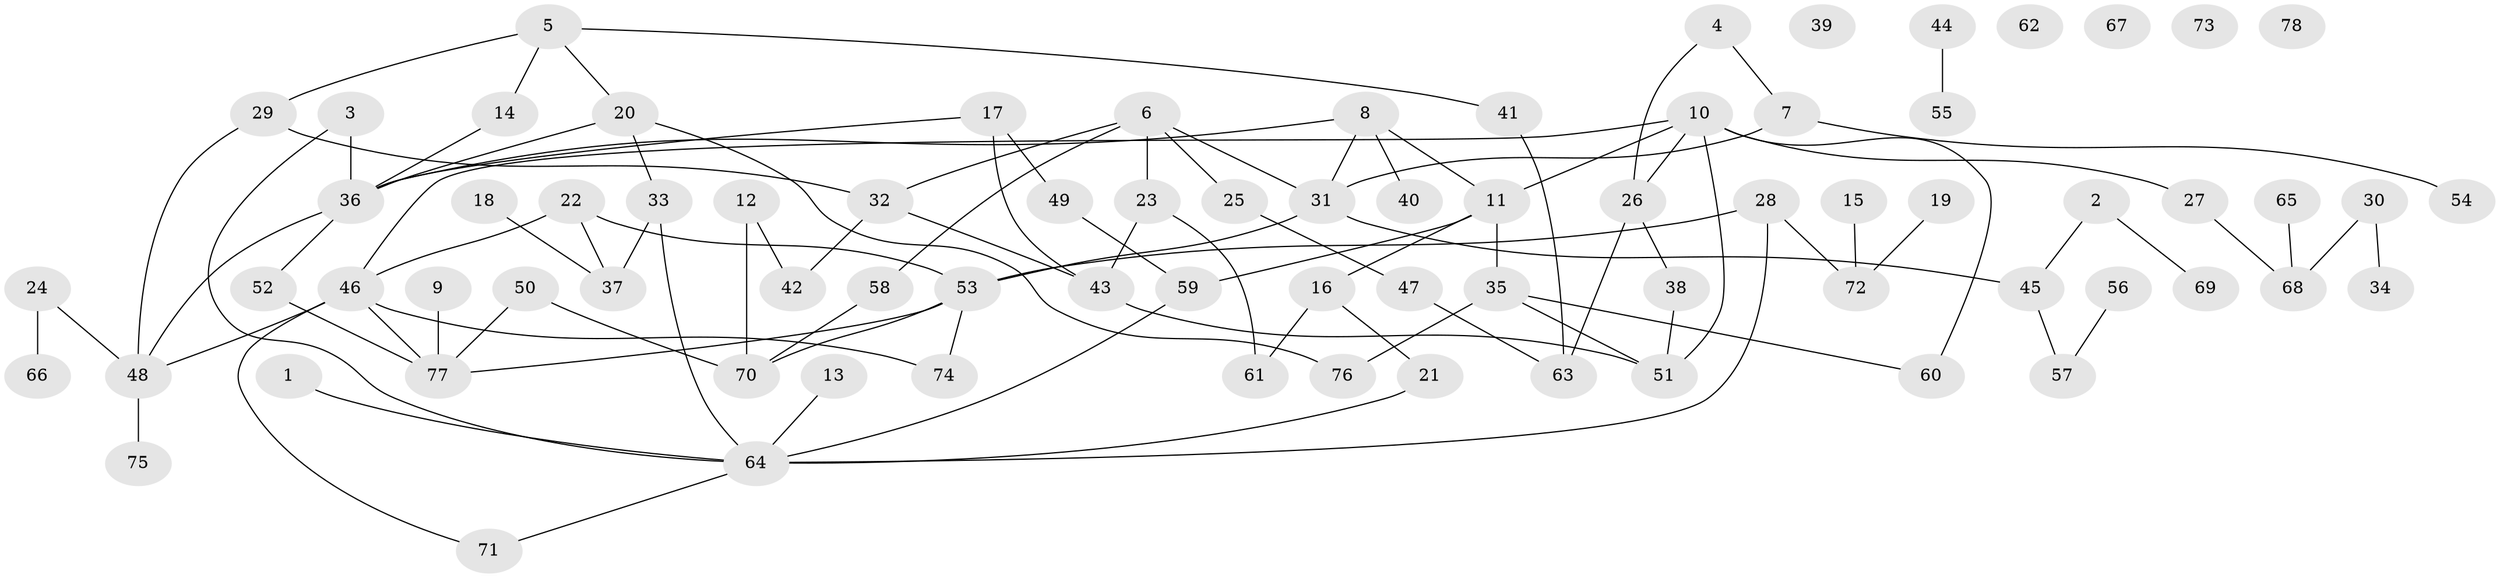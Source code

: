 // coarse degree distribution, {7: 0.03125, 2: 0.25, 9: 0.03125, 8: 0.0625, 3: 0.15625, 1: 0.1875, 5: 0.03125, 10: 0.03125, 0: 0.1875, 4: 0.03125}
// Generated by graph-tools (version 1.1) at 2025/16/03/04/25 18:16:26]
// undirected, 78 vertices, 100 edges
graph export_dot {
graph [start="1"]
  node [color=gray90,style=filled];
  1;
  2;
  3;
  4;
  5;
  6;
  7;
  8;
  9;
  10;
  11;
  12;
  13;
  14;
  15;
  16;
  17;
  18;
  19;
  20;
  21;
  22;
  23;
  24;
  25;
  26;
  27;
  28;
  29;
  30;
  31;
  32;
  33;
  34;
  35;
  36;
  37;
  38;
  39;
  40;
  41;
  42;
  43;
  44;
  45;
  46;
  47;
  48;
  49;
  50;
  51;
  52;
  53;
  54;
  55;
  56;
  57;
  58;
  59;
  60;
  61;
  62;
  63;
  64;
  65;
  66;
  67;
  68;
  69;
  70;
  71;
  72;
  73;
  74;
  75;
  76;
  77;
  78;
  1 -- 64;
  2 -- 45;
  2 -- 69;
  3 -- 36;
  3 -- 64;
  4 -- 7;
  4 -- 26;
  5 -- 14;
  5 -- 20;
  5 -- 29;
  5 -- 41;
  6 -- 23;
  6 -- 25;
  6 -- 31;
  6 -- 32;
  6 -- 58;
  7 -- 31;
  7 -- 54;
  8 -- 11;
  8 -- 31;
  8 -- 36;
  8 -- 40;
  9 -- 77;
  10 -- 11;
  10 -- 26;
  10 -- 27;
  10 -- 46;
  10 -- 51;
  10 -- 60;
  11 -- 16;
  11 -- 35;
  11 -- 59;
  12 -- 42;
  12 -- 70;
  13 -- 64;
  14 -- 36;
  15 -- 72;
  16 -- 21;
  16 -- 61;
  17 -- 36;
  17 -- 43;
  17 -- 49;
  18 -- 37;
  19 -- 72;
  20 -- 33;
  20 -- 36;
  20 -- 76;
  21 -- 64;
  22 -- 37;
  22 -- 46;
  22 -- 53;
  23 -- 43;
  23 -- 61;
  24 -- 48;
  24 -- 66;
  25 -- 47;
  26 -- 38;
  26 -- 63;
  27 -- 68;
  28 -- 53;
  28 -- 64;
  28 -- 72;
  29 -- 32;
  29 -- 48;
  30 -- 34;
  30 -- 68;
  31 -- 45;
  31 -- 53;
  32 -- 42;
  32 -- 43;
  33 -- 37;
  33 -- 64;
  35 -- 51;
  35 -- 60;
  35 -- 76;
  36 -- 48;
  36 -- 52;
  38 -- 51;
  41 -- 63;
  43 -- 51;
  44 -- 55;
  45 -- 57;
  46 -- 48;
  46 -- 71;
  46 -- 74;
  46 -- 77;
  47 -- 63;
  48 -- 75;
  49 -- 59;
  50 -- 70;
  50 -- 77;
  52 -- 77;
  53 -- 70;
  53 -- 74;
  53 -- 77;
  56 -- 57;
  58 -- 70;
  59 -- 64;
  64 -- 71;
  65 -- 68;
}
